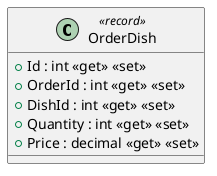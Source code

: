 @startuml
class OrderDish <<record>> {
    + Id : int <<get>> <<set>>
    + OrderId : int <<get>> <<set>>
    + DishId : int <<get>> <<set>>
    + Quantity : int <<get>> <<set>>
    + Price : decimal <<get>> <<set>>
}
@enduml
